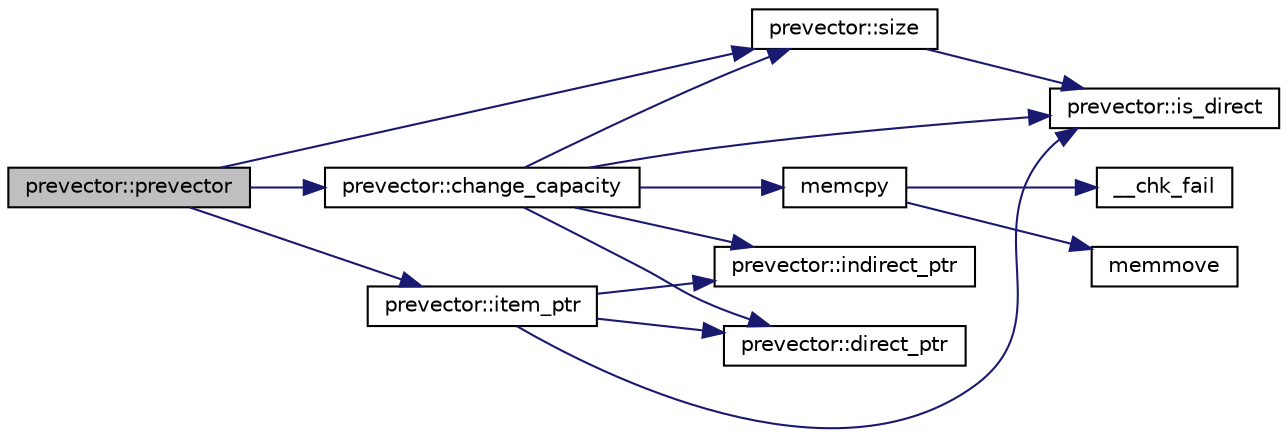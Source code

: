 digraph "prevector::prevector"
{
  edge [fontname="Helvetica",fontsize="10",labelfontname="Helvetica",labelfontsize="10"];
  node [fontname="Helvetica",fontsize="10",shape=record];
  rankdir="LR";
  Node18 [label="prevector::prevector",height=0.2,width=0.4,color="black", fillcolor="grey75", style="filled", fontcolor="black"];
  Node18 -> Node19 [color="midnightblue",fontsize="10",style="solid",fontname="Helvetica"];
  Node19 [label="prevector::change_capacity",height=0.2,width=0.4,color="black", fillcolor="white", style="filled",URL="$de/d38/classprevector.html#a0e673654d3b7d8d6f79534e17f68741a"];
  Node19 -> Node20 [color="midnightblue",fontsize="10",style="solid",fontname="Helvetica"];
  Node20 [label="prevector::is_direct",height=0.2,width=0.4,color="black", fillcolor="white", style="filled",URL="$de/d38/classprevector.html#a933e204a7e29c6bbc85479d023c00ff8"];
  Node19 -> Node21 [color="midnightblue",fontsize="10",style="solid",fontname="Helvetica"];
  Node21 [label="prevector::indirect_ptr",height=0.2,width=0.4,color="black", fillcolor="white", style="filled",URL="$de/d38/classprevector.html#ae3343cc65be9fd678b4a6f8305624de6"];
  Node19 -> Node22 [color="midnightblue",fontsize="10",style="solid",fontname="Helvetica"];
  Node22 [label="prevector::direct_ptr",height=0.2,width=0.4,color="black", fillcolor="white", style="filled",URL="$de/d38/classprevector.html#a20150a43dd87c33f0e855a55bd3418e8"];
  Node19 -> Node23 [color="midnightblue",fontsize="10",style="solid",fontname="Helvetica"];
  Node23 [label="memcpy",height=0.2,width=0.4,color="black", fillcolor="white", style="filled",URL="$d5/d9f/glibc__compat_8cpp.html#a0f46826ab0466591e136db24394923cf"];
  Node23 -> Node24 [color="midnightblue",fontsize="10",style="solid",fontname="Helvetica"];
  Node24 [label="memmove",height=0.2,width=0.4,color="black", fillcolor="white", style="filled",URL="$d5/d9f/glibc__compat_8cpp.html#a9778d49e9029dd75bc53ecbbf9f5e9a1"];
  Node23 -> Node25 [color="midnightblue",fontsize="10",style="solid",fontname="Helvetica"];
  Node25 [label="__chk_fail",height=0.2,width=0.4,color="black", fillcolor="white", style="filled",URL="$d5/d9f/glibc__compat_8cpp.html#a424ac71631da5ada2976630ff67051d1"];
  Node19 -> Node26 [color="midnightblue",fontsize="10",style="solid",fontname="Helvetica"];
  Node26 [label="prevector::size",height=0.2,width=0.4,color="black", fillcolor="white", style="filled",URL="$de/d38/classprevector.html#a626f7d206dbc24e5610631809762758b"];
  Node26 -> Node20 [color="midnightblue",fontsize="10",style="solid",fontname="Helvetica"];
  Node18 -> Node26 [color="midnightblue",fontsize="10",style="solid",fontname="Helvetica"];
  Node18 -> Node27 [color="midnightblue",fontsize="10",style="solid",fontname="Helvetica"];
  Node27 [label="prevector::item_ptr",height=0.2,width=0.4,color="black", fillcolor="white", style="filled",URL="$de/d38/classprevector.html#a59f1d7bcbc751cfa0faddd7ffa184846"];
  Node27 -> Node20 [color="midnightblue",fontsize="10",style="solid",fontname="Helvetica"];
  Node27 -> Node22 [color="midnightblue",fontsize="10",style="solid",fontname="Helvetica"];
  Node27 -> Node21 [color="midnightblue",fontsize="10",style="solid",fontname="Helvetica"];
}
